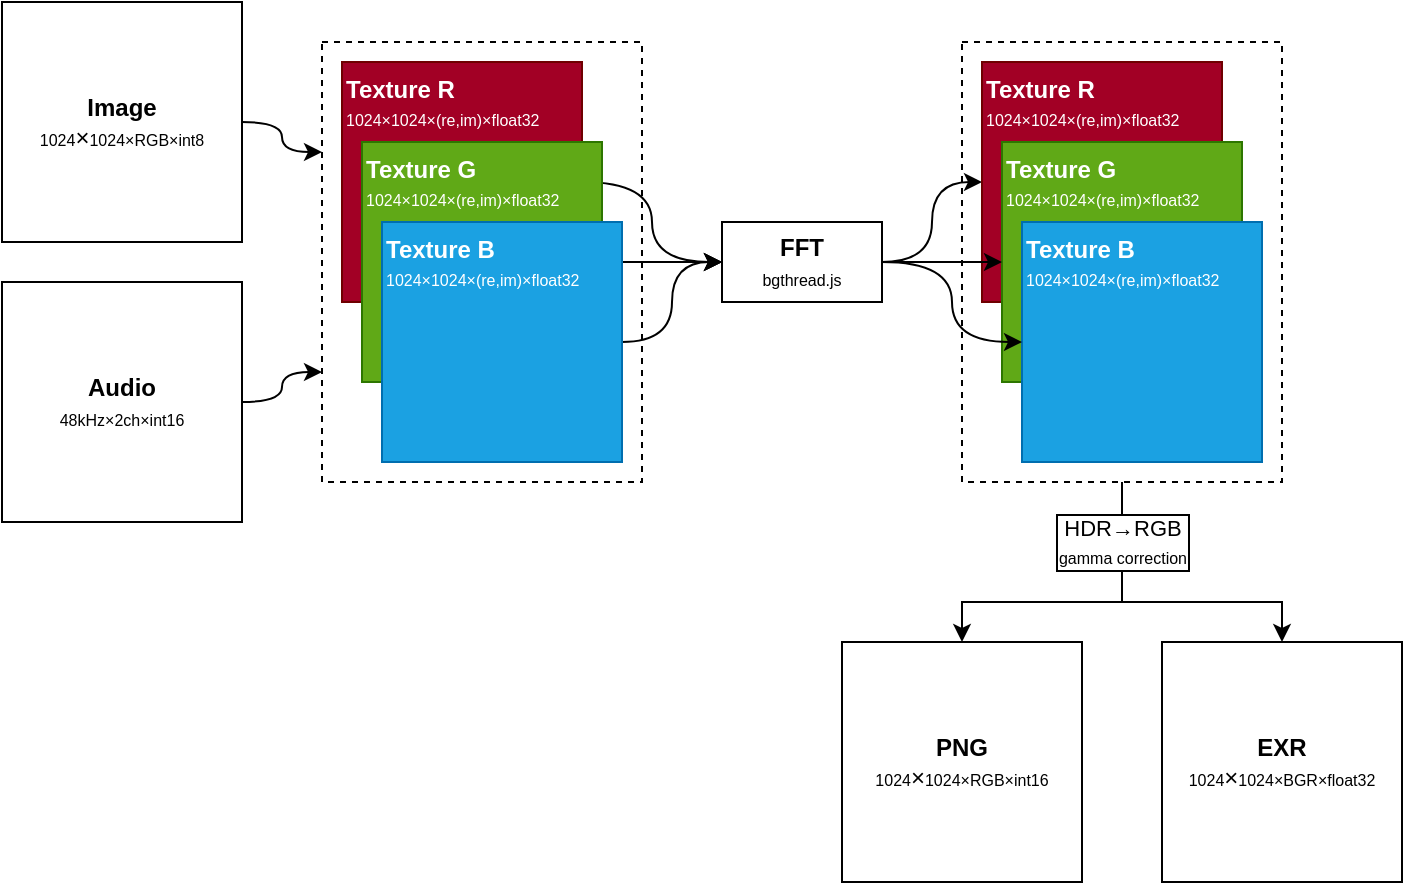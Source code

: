 <mxfile version="26.0.14">
  <diagram name="Page-1" id="_wP8JVhGBq_8nJ9c6Mum">
    <mxGraphModel dx="954" dy="611" grid="1" gridSize="10" guides="1" tooltips="1" connect="1" arrows="1" fold="1" page="1" pageScale="1" pageWidth="850" pageHeight="1100" math="0" shadow="0">
      <root>
        <mxCell id="0" />
        <mxCell id="1" parent="0" />
        <mxCell id="rRPLoTwpLmRJA_r_U1rr-10" value="" style="rounded=0;whiteSpace=wrap;html=1;labelBorderColor=light-dark(#000000,#333333);dashed=1;" vertex="1" parent="1">
          <mxGeometry x="240" y="120" width="160" height="220" as="geometry" />
        </mxCell>
        <mxCell id="rRPLoTwpLmRJA_r_U1rr-11" style="edgeStyle=orthogonalEdgeStyle;rounded=0;orthogonalLoop=1;jettySize=auto;html=1;exitX=1;exitY=0.5;exitDx=0;exitDy=0;entryX=0;entryY=0.25;entryDx=0;entryDy=0;curved=1;" edge="1" parent="1" source="rRPLoTwpLmRJA_r_U1rr-5" target="rRPLoTwpLmRJA_r_U1rr-10">
          <mxGeometry relative="1" as="geometry" />
        </mxCell>
        <mxCell id="rRPLoTwpLmRJA_r_U1rr-5" value="&lt;div&gt;&lt;b&gt;Image&lt;br&gt;&lt;/b&gt;&lt;/div&gt;&lt;div&gt;&lt;font style=&quot;font-size: 8px;&quot;&gt;1024&lt;/font&gt;×&lt;font style=&quot;font-size: 8px;&quot;&gt;1024&lt;/font&gt;&lt;font style=&quot;font-size: 8px;&quot;&gt;×RGB×int8&lt;/font&gt;&lt;/div&gt;" style="rounded=0;whiteSpace=wrap;html=1;" vertex="1" parent="1">
          <mxGeometry x="80" y="100" width="120" height="120" as="geometry" />
        </mxCell>
        <mxCell id="rRPLoTwpLmRJA_r_U1rr-12" style="edgeStyle=orthogonalEdgeStyle;rounded=0;orthogonalLoop=1;jettySize=auto;html=1;exitX=1;exitY=0.5;exitDx=0;exitDy=0;entryX=0;entryY=0.75;entryDx=0;entryDy=0;curved=1;" edge="1" parent="1" source="rRPLoTwpLmRJA_r_U1rr-8" target="rRPLoTwpLmRJA_r_U1rr-10">
          <mxGeometry relative="1" as="geometry" />
        </mxCell>
        <mxCell id="rRPLoTwpLmRJA_r_U1rr-8" value="&lt;div&gt;&lt;b&gt;Audio&lt;br&gt;&lt;/b&gt;&lt;/div&gt;&lt;div&gt;&lt;font style=&quot;font-size: 8px;&quot;&gt;48kHz&lt;/font&gt;&lt;font style=&quot;font-size: 8px;&quot;&gt;×2ch×int16&lt;/font&gt;&lt;/div&gt;" style="rounded=0;whiteSpace=wrap;html=1;" vertex="1" parent="1">
          <mxGeometry x="80" y="240" width="120" height="120" as="geometry" />
        </mxCell>
        <mxCell id="rRPLoTwpLmRJA_r_U1rr-33" style="edgeStyle=orthogonalEdgeStyle;rounded=0;orthogonalLoop=1;jettySize=auto;html=1;exitX=0.5;exitY=1;exitDx=0;exitDy=0;entryX=0.5;entryY=0;entryDx=0;entryDy=0;" edge="1" parent="1" source="rRPLoTwpLmRJA_r_U1rr-14" target="rRPLoTwpLmRJA_r_U1rr-25">
          <mxGeometry relative="1" as="geometry">
            <Array as="points">
              <mxPoint x="640" y="400" />
              <mxPoint x="560" y="400" />
            </Array>
          </mxGeometry>
        </mxCell>
        <mxCell id="rRPLoTwpLmRJA_r_U1rr-34" style="edgeStyle=orthogonalEdgeStyle;rounded=0;orthogonalLoop=1;jettySize=auto;html=1;exitX=0.5;exitY=1;exitDx=0;exitDy=0;entryX=0.5;entryY=0;entryDx=0;entryDy=0;" edge="1" parent="1" source="rRPLoTwpLmRJA_r_U1rr-14" target="rRPLoTwpLmRJA_r_U1rr-26">
          <mxGeometry relative="1" as="geometry">
            <Array as="points">
              <mxPoint x="640" y="400" />
              <mxPoint x="720" y="400" />
            </Array>
          </mxGeometry>
        </mxCell>
        <mxCell id="rRPLoTwpLmRJA_r_U1rr-35" value="&lt;div&gt;HDR&lt;span&gt;→&lt;/span&gt;RGB&lt;/div&gt;&lt;font style=&quot;font-size: 8px;&quot;&gt;gamma correction&lt;/font&gt;" style="edgeLabel;html=1;align=center;verticalAlign=middle;resizable=0;points=[];labelBorderColor=default;" vertex="1" connectable="0" parent="rRPLoTwpLmRJA_r_U1rr-34">
          <mxGeometry x="-0.786" y="2" relative="1" as="geometry">
            <mxPoint x="-2" y="13" as="offset" />
          </mxGeometry>
        </mxCell>
        <mxCell id="rRPLoTwpLmRJA_r_U1rr-14" value="" style="rounded=0;whiteSpace=wrap;html=1;labelBorderColor=light-dark(#000000,#333333);dashed=1;" vertex="1" parent="1">
          <mxGeometry x="560" y="120" width="160" height="220" as="geometry" />
        </mxCell>
        <mxCell id="rRPLoTwpLmRJA_r_U1rr-25" value="&lt;b&gt;PNG&lt;/b&gt;&lt;div&gt;&lt;font style=&quot;font-size: 8px;&quot;&gt;1024&lt;/font&gt;×&lt;font style=&quot;font-size: 8px;&quot;&gt;1024&lt;/font&gt;&lt;font style=&quot;font-size: 8px;&quot;&gt;×RGB×int16&lt;/font&gt;&lt;/div&gt;" style="rounded=0;whiteSpace=wrap;html=1;" vertex="1" parent="1">
          <mxGeometry x="500" y="420" width="120" height="120" as="geometry" />
        </mxCell>
        <mxCell id="rRPLoTwpLmRJA_r_U1rr-26" value="&lt;b&gt;EXR&lt;/b&gt;&lt;div&gt;&lt;font style=&quot;font-size: 8px;&quot;&gt;1024&lt;/font&gt;×&lt;font style=&quot;font-size: 8px;&quot;&gt;1024&lt;/font&gt;&lt;font style=&quot;font-size: 8px;&quot;&gt;×BGR×float32&lt;/font&gt;&lt;/div&gt;" style="rounded=0;whiteSpace=wrap;html=1;" vertex="1" parent="1">
          <mxGeometry x="660" y="420" width="120" height="120" as="geometry" />
        </mxCell>
        <mxCell id="rRPLoTwpLmRJA_r_U1rr-43" style="edgeStyle=orthogonalEdgeStyle;rounded=0;orthogonalLoop=1;jettySize=auto;html=1;exitX=1;exitY=0.5;exitDx=0;exitDy=0;entryX=0;entryY=0.5;entryDx=0;entryDy=0;curved=1;" edge="1" parent="1" source="rRPLoTwpLmRJA_r_U1rr-36" target="rRPLoTwpLmRJA_r_U1rr-15">
          <mxGeometry relative="1" as="geometry" />
        </mxCell>
        <mxCell id="rRPLoTwpLmRJA_r_U1rr-36" value="&lt;div&gt;&lt;b&gt;FFT&lt;font style=&quot;font-size: 8px;&quot;&gt;&lt;br&gt;&lt;/font&gt;&lt;/b&gt;&lt;/div&gt;&lt;div&gt;&lt;font style=&quot;font-size: 8px;&quot;&gt;bgthread.js&lt;/font&gt;&lt;/div&gt;" style="rounded=0;whiteSpace=wrap;html=1;" vertex="1" parent="1">
          <mxGeometry x="440" y="210" width="80" height="40" as="geometry" />
        </mxCell>
        <mxCell id="rRPLoTwpLmRJA_r_U1rr-40" style="edgeStyle=orthogonalEdgeStyle;rounded=0;orthogonalLoop=1;jettySize=auto;html=1;exitX=1;exitY=0.5;exitDx=0;exitDy=0;entryX=0;entryY=0.5;entryDx=0;entryDy=0;" edge="1" parent="1" source="rRPLoTwpLmRJA_r_U1rr-6" target="rRPLoTwpLmRJA_r_U1rr-36">
          <mxGeometry relative="1" as="geometry" />
        </mxCell>
        <mxCell id="rRPLoTwpLmRJA_r_U1rr-41" style="edgeStyle=orthogonalEdgeStyle;rounded=0;orthogonalLoop=1;jettySize=auto;html=1;exitX=1;exitY=0.5;exitDx=0;exitDy=0;entryX=0;entryY=0.5;entryDx=0;entryDy=0;curved=1;" edge="1" parent="1" source="rRPLoTwpLmRJA_r_U1rr-2" target="rRPLoTwpLmRJA_r_U1rr-36">
          <mxGeometry relative="1" as="geometry" />
        </mxCell>
        <mxCell id="rRPLoTwpLmRJA_r_U1rr-2" value="&lt;div&gt;&lt;b&gt;Texture R&lt;/b&gt;&lt;br&gt;&lt;/div&gt;&lt;div&gt;&lt;font style=&quot;font-size: 8px;&quot;&gt;1024×1024×(re,im)×float32&lt;/font&gt;&lt;br&gt;&lt;/div&gt;" style="rounded=0;whiteSpace=wrap;html=1;align=left;verticalAlign=top;fillColor=#a20025;fontColor=#ffffff;strokeColor=#6F0000;" vertex="1" parent="1">
          <mxGeometry x="250" y="130" width="120" height="120" as="geometry" />
        </mxCell>
        <mxCell id="rRPLoTwpLmRJA_r_U1rr-6" value="&lt;div&gt;&lt;b&gt;Texture G&lt;/b&gt;&lt;br&gt;&lt;/div&gt;&lt;div&gt;&lt;font style=&quot;font-size: 8px;&quot;&gt;1024×1024×(re,im)×float32&lt;/font&gt;&lt;br&gt;&lt;/div&gt;" style="rounded=0;whiteSpace=wrap;html=1;align=left;verticalAlign=top;fillColor=#60a917;fontColor=#ffffff;strokeColor=#2D7600;" vertex="1" parent="1">
          <mxGeometry x="260" y="170" width="120" height="120" as="geometry" />
        </mxCell>
        <mxCell id="rRPLoTwpLmRJA_r_U1rr-42" style="edgeStyle=orthogonalEdgeStyle;rounded=0;orthogonalLoop=1;jettySize=auto;html=1;exitX=1;exitY=0.5;exitDx=0;exitDy=0;entryX=0;entryY=0.5;entryDx=0;entryDy=0;curved=1;" edge="1" parent="1" source="rRPLoTwpLmRJA_r_U1rr-7" target="rRPLoTwpLmRJA_r_U1rr-36">
          <mxGeometry relative="1" as="geometry" />
        </mxCell>
        <mxCell id="rRPLoTwpLmRJA_r_U1rr-7" value="&lt;div&gt;&lt;b&gt;Texture B&lt;/b&gt;&lt;br&gt;&lt;/div&gt;&lt;div&gt;&lt;font style=&quot;font-size: 8px;&quot;&gt;1024×1024×(re,im)×float32&lt;/font&gt;&lt;br&gt;&lt;/div&gt;" style="rounded=0;whiteSpace=wrap;html=1;align=left;verticalAlign=top;fillColor=#1ba1e2;fontColor=#ffffff;strokeColor=#006EAF;" vertex="1" parent="1">
          <mxGeometry x="270" y="210" width="120" height="120" as="geometry" />
        </mxCell>
        <mxCell id="rRPLoTwpLmRJA_r_U1rr-15" value="&lt;div&gt;&lt;b&gt;Texture R&lt;/b&gt;&lt;br&gt;&lt;/div&gt;&lt;div&gt;&lt;font style=&quot;font-size: 8px;&quot;&gt;1024×1024×(re,im)×float32&lt;/font&gt;&lt;br&gt;&lt;/div&gt;" style="rounded=0;whiteSpace=wrap;html=1;align=left;verticalAlign=top;fillColor=#a20025;fontColor=#ffffff;strokeColor=#6F0000;" vertex="1" parent="1">
          <mxGeometry x="570" y="130" width="120" height="120" as="geometry" />
        </mxCell>
        <mxCell id="rRPLoTwpLmRJA_r_U1rr-16" value="&lt;div&gt;&lt;b&gt;Texture G&lt;/b&gt;&lt;br&gt;&lt;/div&gt;&lt;div&gt;&lt;font style=&quot;font-size: 8px;&quot;&gt;1024×1024×(re,im)×float32&lt;/font&gt;&lt;br&gt;&lt;/div&gt;" style="rounded=0;whiteSpace=wrap;html=1;align=left;verticalAlign=top;fillColor=#60a917;fontColor=#ffffff;strokeColor=#2D7600;" vertex="1" parent="1">
          <mxGeometry x="580" y="170" width="120" height="120" as="geometry" />
        </mxCell>
        <mxCell id="rRPLoTwpLmRJA_r_U1rr-17" value="&lt;div&gt;&lt;b&gt;Texture B&lt;/b&gt;&lt;br&gt;&lt;/div&gt;&lt;div&gt;&lt;font style=&quot;font-size: 8px;&quot;&gt;1024×1024×(re,im)×float32&lt;/font&gt;&lt;br&gt;&lt;/div&gt;" style="rounded=0;whiteSpace=wrap;html=1;align=left;verticalAlign=top;fillColor=#1ba1e2;fontColor=#ffffff;strokeColor=#006EAF;" vertex="1" parent="1">
          <mxGeometry x="590" y="210" width="120" height="120" as="geometry" />
        </mxCell>
        <mxCell id="rRPLoTwpLmRJA_r_U1rr-44" style="edgeStyle=orthogonalEdgeStyle;rounded=0;orthogonalLoop=1;jettySize=auto;html=1;exitX=1;exitY=0.5;exitDx=0;exitDy=0;" edge="1" parent="1" source="rRPLoTwpLmRJA_r_U1rr-36" target="rRPLoTwpLmRJA_r_U1rr-16">
          <mxGeometry relative="1" as="geometry" />
        </mxCell>
        <mxCell id="rRPLoTwpLmRJA_r_U1rr-45" style="edgeStyle=orthogonalEdgeStyle;rounded=0;orthogonalLoop=1;jettySize=auto;html=1;exitX=1;exitY=0.5;exitDx=0;exitDy=0;curved=1;" edge="1" parent="1" source="rRPLoTwpLmRJA_r_U1rr-36" target="rRPLoTwpLmRJA_r_U1rr-17">
          <mxGeometry relative="1" as="geometry" />
        </mxCell>
      </root>
    </mxGraphModel>
  </diagram>
</mxfile>
